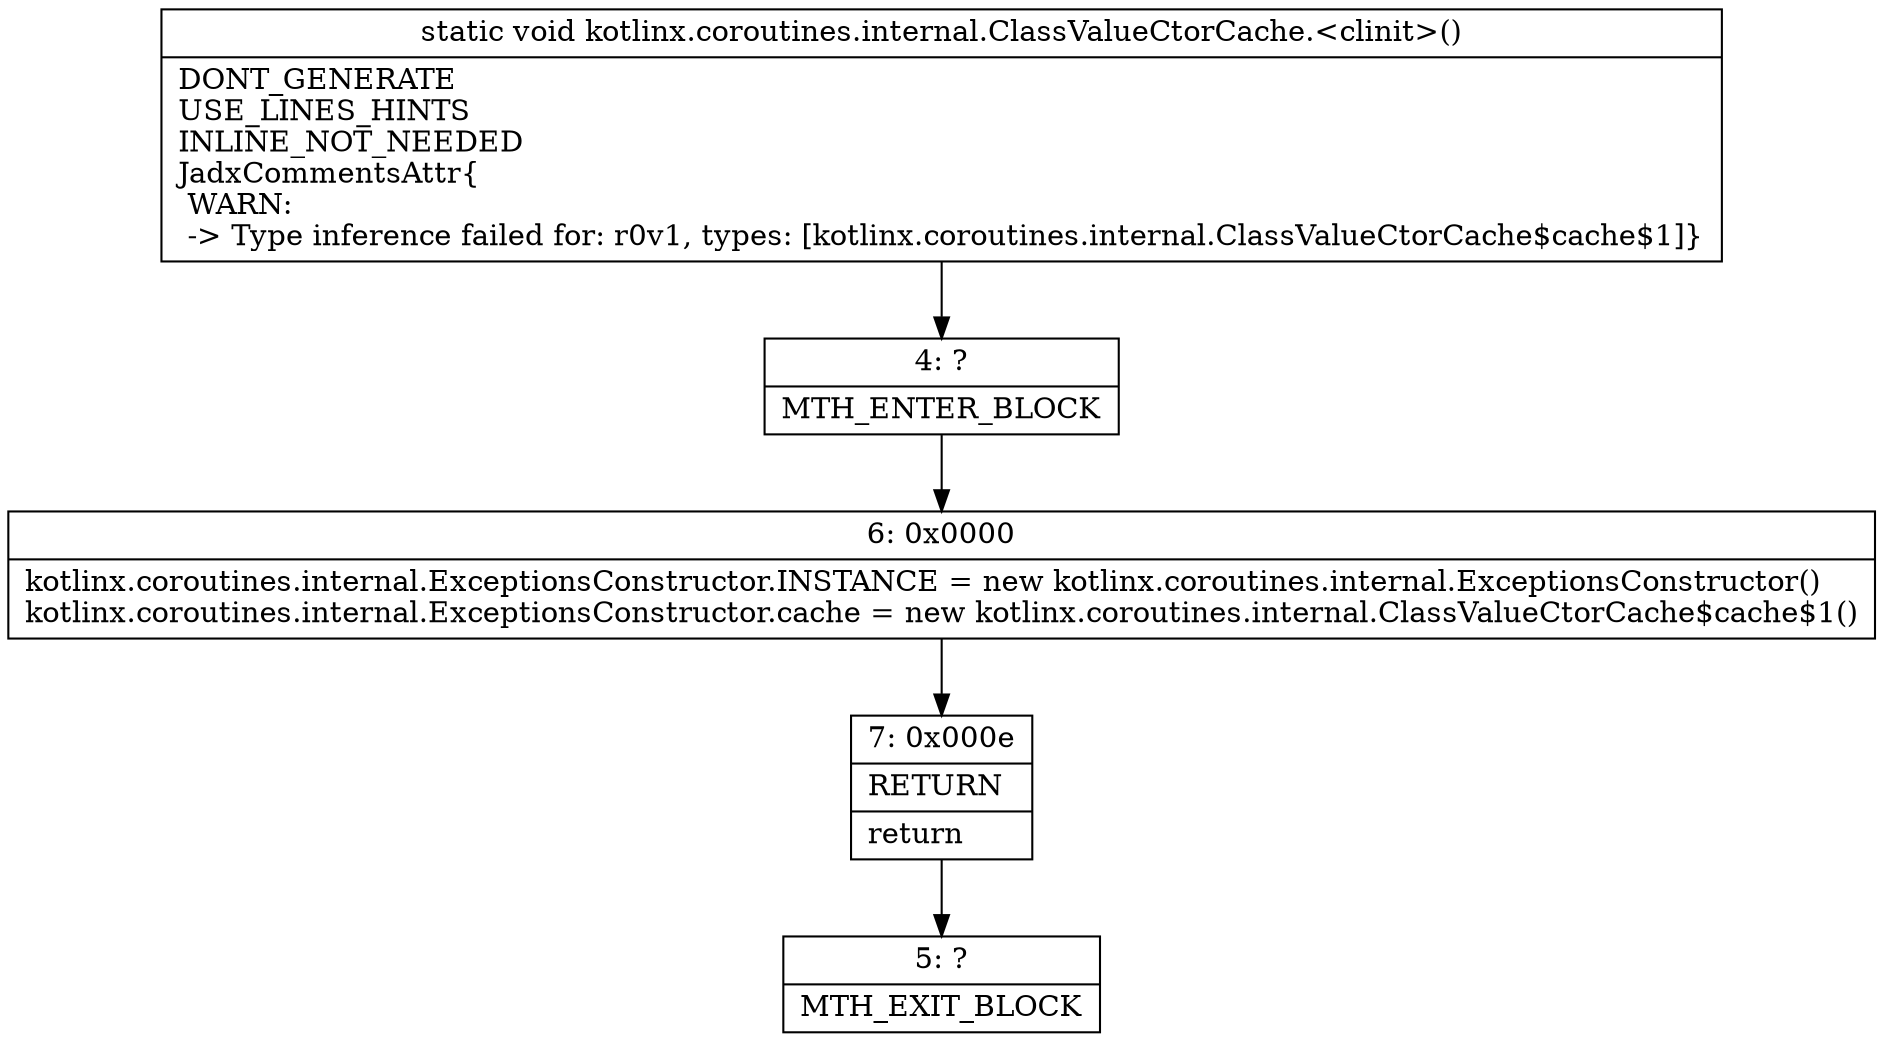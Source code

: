 digraph "CFG forkotlinx.coroutines.internal.ClassValueCtorCache.\<clinit\>()V" {
Node_4 [shape=record,label="{4\:\ ?|MTH_ENTER_BLOCK\l}"];
Node_6 [shape=record,label="{6\:\ 0x0000|kotlinx.coroutines.internal.ExceptionsConstructor.INSTANCE = new kotlinx.coroutines.internal.ExceptionsConstructor()\lkotlinx.coroutines.internal.ExceptionsConstructor.cache = new kotlinx.coroutines.internal.ClassValueCtorCache$cache$1()\l}"];
Node_7 [shape=record,label="{7\:\ 0x000e|RETURN\l|return\l}"];
Node_5 [shape=record,label="{5\:\ ?|MTH_EXIT_BLOCK\l}"];
MethodNode[shape=record,label="{static void kotlinx.coroutines.internal.ClassValueCtorCache.\<clinit\>()  | DONT_GENERATE\lUSE_LINES_HINTS\lINLINE_NOT_NEEDED\lJadxCommentsAttr\{\l WARN: \l \-\> Type inference failed for: r0v1, types: [kotlinx.coroutines.internal.ClassValueCtorCache$cache$1]\}\l}"];
MethodNode -> Node_4;Node_4 -> Node_6;
Node_6 -> Node_7;
Node_7 -> Node_5;
}

